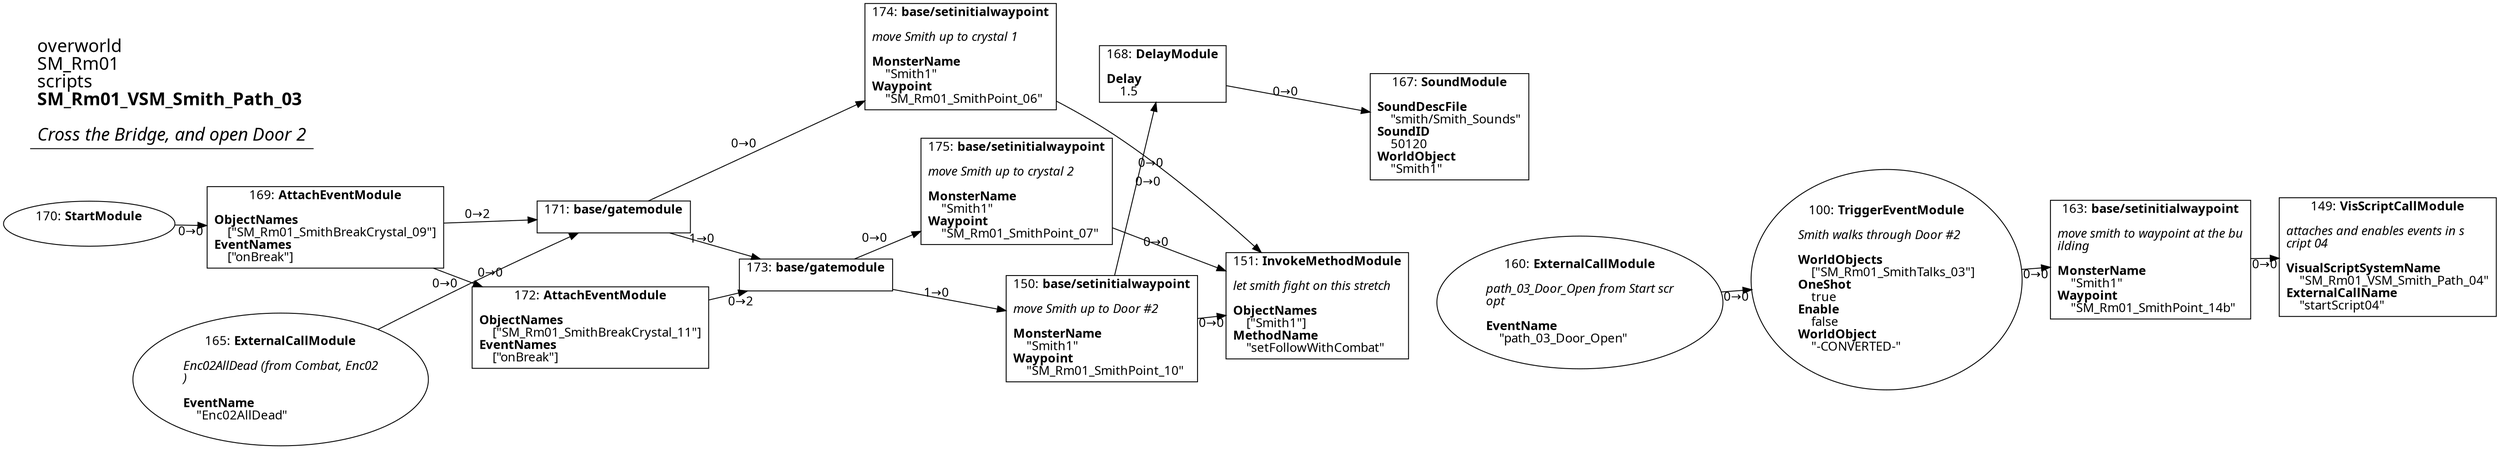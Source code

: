 digraph {
    layout = fdp;
    overlap = prism;
    sep = "+16";
    splines = spline;

    node [ shape = box ];

    graph [ fontname = "Segoe UI" ];
    node [ fontname = "Segoe UI" ];
    edge [ fontname = "Segoe UI" ];

    100 [ label = <100: <b>TriggerEventModule</b><br/><br/><i>Smith walks through Door #2<br align="left"/></i><br align="left"/><b>WorldObjects</b><br align="left"/>    [&quot;SM_Rm01_SmithTalks_03&quot;]<br align="left"/><b>OneShot</b><br align="left"/>    true<br align="left"/><b>Enable</b><br align="left"/>    false<br align="left"/><b>WorldObject</b><br align="left"/>    &quot;-CONVERTED-&quot;<br align="left"/>> ];
    100 [ shape = oval ]
    100 [ pos = "1.388,-1.2950001!" ];
    100 -> 163 [ label = "0→0" ];

    149 [ label = <149: <b>VisScriptCallModule</b><br/><br/><i>attaches and enables events in s<br align="left"/>cript 04<br align="left"/></i><br align="left"/><b>VisualScriptSystemName</b><br align="left"/>    &quot;SM_Rm01_VSM_Smith_Path_04&quot;<br align="left"/><b>ExternalCallName</b><br align="left"/>    &quot;startScript04&quot;<br align="left"/>> ];
    149 [ pos = "1.9470001,-1.2950001!" ];

    150 [ label = <150: <b>base/setinitialwaypoint</b><br/><br/><i>move Smith up to Door #2<br align="left"/></i><br align="left"/><b>MonsterName</b><br align="left"/>    &quot;Smith1&quot;<br align="left"/><b>Waypoint</b><br align="left"/>    &quot;SM_Rm01_SmithPoint_10&quot;<br align="left"/>> ];
    150 [ pos = "0.517,-1.291!" ];
    150 -> 151 [ label = "0→0" ];
    150 -> 168 [ label = "0→0" ];

    151 [ label = <151: <b>InvokeMethodModule</b><br/><br/><i>let smith fight on this stretch<br align="left"/></i><br align="left"/><b>ObjectNames</b><br align="left"/>    [&quot;Smith1&quot;]<br align="left"/><b>MethodName</b><br align="left"/>    &quot;setFollowWithCombat&quot;<br align="left"/>> ];
    151 [ pos = "0.813,-1.291!" ];

    160 [ label = <160: <b>ExternalCallModule</b><br/><br/><i>path_03_Door_Open from Start scr<br align="left"/>opt<br align="left"/></i><br align="left"/><b>EventName</b><br align="left"/>    &quot;path_03_Door_Open&quot;<br align="left"/>> ];
    160 [ shape = oval ]
    160 [ pos = "1.1040001,-1.2950001!" ];
    160 -> 100 [ label = "0→0" ];

    163 [ label = <163: <b>base/setinitialwaypoint</b><br/><br/><i>move smith to waypoint at the bu<br align="left"/>ilding<br align="left"/></i><br align="left"/><b>MonsterName</b><br align="left"/>    &quot;Smith1&quot;<br align="left"/><b>Waypoint</b><br align="left"/>    &quot;SM_Rm01_SmithPoint_14b&quot;<br align="left"/>> ];
    163 [ pos = "1.6530001,-1.2950001!" ];
    163 -> 149 [ label = "0→0" ];

    165 [ label = <165: <b>ExternalCallModule</b><br/><br/><i>Enc02AllDead (from Combat, Enc02<br align="left"/>)<br align="left"/></i><br align="left"/><b>EventName</b><br align="left"/>    &quot;Enc02AllDead&quot;<br align="left"/>> ];
    165 [ shape = oval ]
    165 [ pos = "-0.26700002,-1.3950001!" ];
    165 -> 171 [ label = "0→0" ];

    167 [ label = <167: <b>SoundModule</b><br/><br/><b>SoundDescFile</b><br align="left"/>    &quot;smith/Smith_Sounds&quot;<br align="left"/><b>SoundID</b><br align="left"/>    50120<br align="left"/><b>WorldObject</b><br align="left"/>    &quot;Smith1&quot;<br align="left"/>> ];
    167 [ pos = "0.98700005,-1.0250001!" ];

    168 [ label = <168: <b>DelayModule</b><br/><br/><b>Delay</b><br align="left"/>    1.5<br align="left"/>> ];
    168 [ pos = "0.804,-1.0250001!" ];
    168 -> 167 [ label = "0→0" ];

    169 [ label = <169: <b>AttachEventModule</b><br/><br/><b>ObjectNames</b><br align="left"/>    [&quot;SM_Rm01_SmithBreakCrystal_09&quot;]<br align="left"/><b>EventNames</b><br align="left"/>    [&quot;onBreak&quot;]<br align="left"/>> ];
    169 [ pos = "-0.22700001,-1.2270001!" ];
    169 -> 171 [ label = "0→2" ];
    169 -> 172 [ label = "0→0" ];

    170 [ label = <170: <b>StartModule</b><br/><br/>> ];
    170 [ shape = oval ]
    170 [ pos = "-0.42700002,-1.2270001!" ];
    170 -> 169 [ label = "0→0" ];

    171 [ label = <171: <b>base/gatemodule</b><br/><br/>> ];
    171 [ pos = "-0.030000001,-1.182!" ];
    171 -> 173 [ label = "1→0" ];
    171 -> 174 [ label = "0→0" ];

    172 [ label = <172: <b>AttachEventModule</b><br/><br/><b>ObjectNames</b><br align="left"/>    [&quot;SM_Rm01_SmithBreakCrystal_11&quot;]<br align="left"/><b>EventNames</b><br align="left"/>    [&quot;onBreak&quot;]<br align="left"/>> ];
    172 [ pos = "0.001,-1.314!" ];
    172 -> 173 [ label = "0→2" ];

    173 [ label = <173: <b>base/gatemodule</b><br/><br/>> ];
    173 [ pos = "0.20500001,-1.268!" ];
    173 -> 150 [ label = "1→0" ];
    173 -> 175 [ label = "0→0" ];

    174 [ label = <174: <b>base/setinitialwaypoint</b><br/><br/><i>move Smith up to crystal 1<br align="left"/></i><br align="left"/><b>MonsterName</b><br align="left"/>    &quot;Smith1&quot;<br align="left"/><b>Waypoint</b><br align="left"/>    &quot;SM_Rm01_SmithPoint_06&quot;<br align="left"/>> ];
    174 [ pos = "0.36900002,-1.12!" ];
    174 -> 151 [ label = "0→0" ];

    175 [ label = <175: <b>base/setinitialwaypoint</b><br/><br/><i>move Smith up to crystal 2<br align="left"/></i><br align="left"/><b>MonsterName</b><br align="left"/>    &quot;Smith1&quot;<br align="left"/><b>Waypoint</b><br align="left"/>    &quot;SM_Rm01_SmithPoint_07&quot;<br align="left"/>> ];
    175 [ pos = "0.388,-1.207!" ];
    175 -> 151 [ label = "0→0" ];

    title [ pos = "-0.42800003,-1.024!" ];
    title [ shape = underline ];
    title [ label = <<font point-size="20">overworld<br align="left"/>SM_Rm01<br align="left"/>scripts<br align="left"/><b>SM_Rm01_VSM_Smith_Path_03</b><br align="left"/><br/><i>Cross the Bridge, and open Door 2</i><br align="left"/></font>> ];
}
